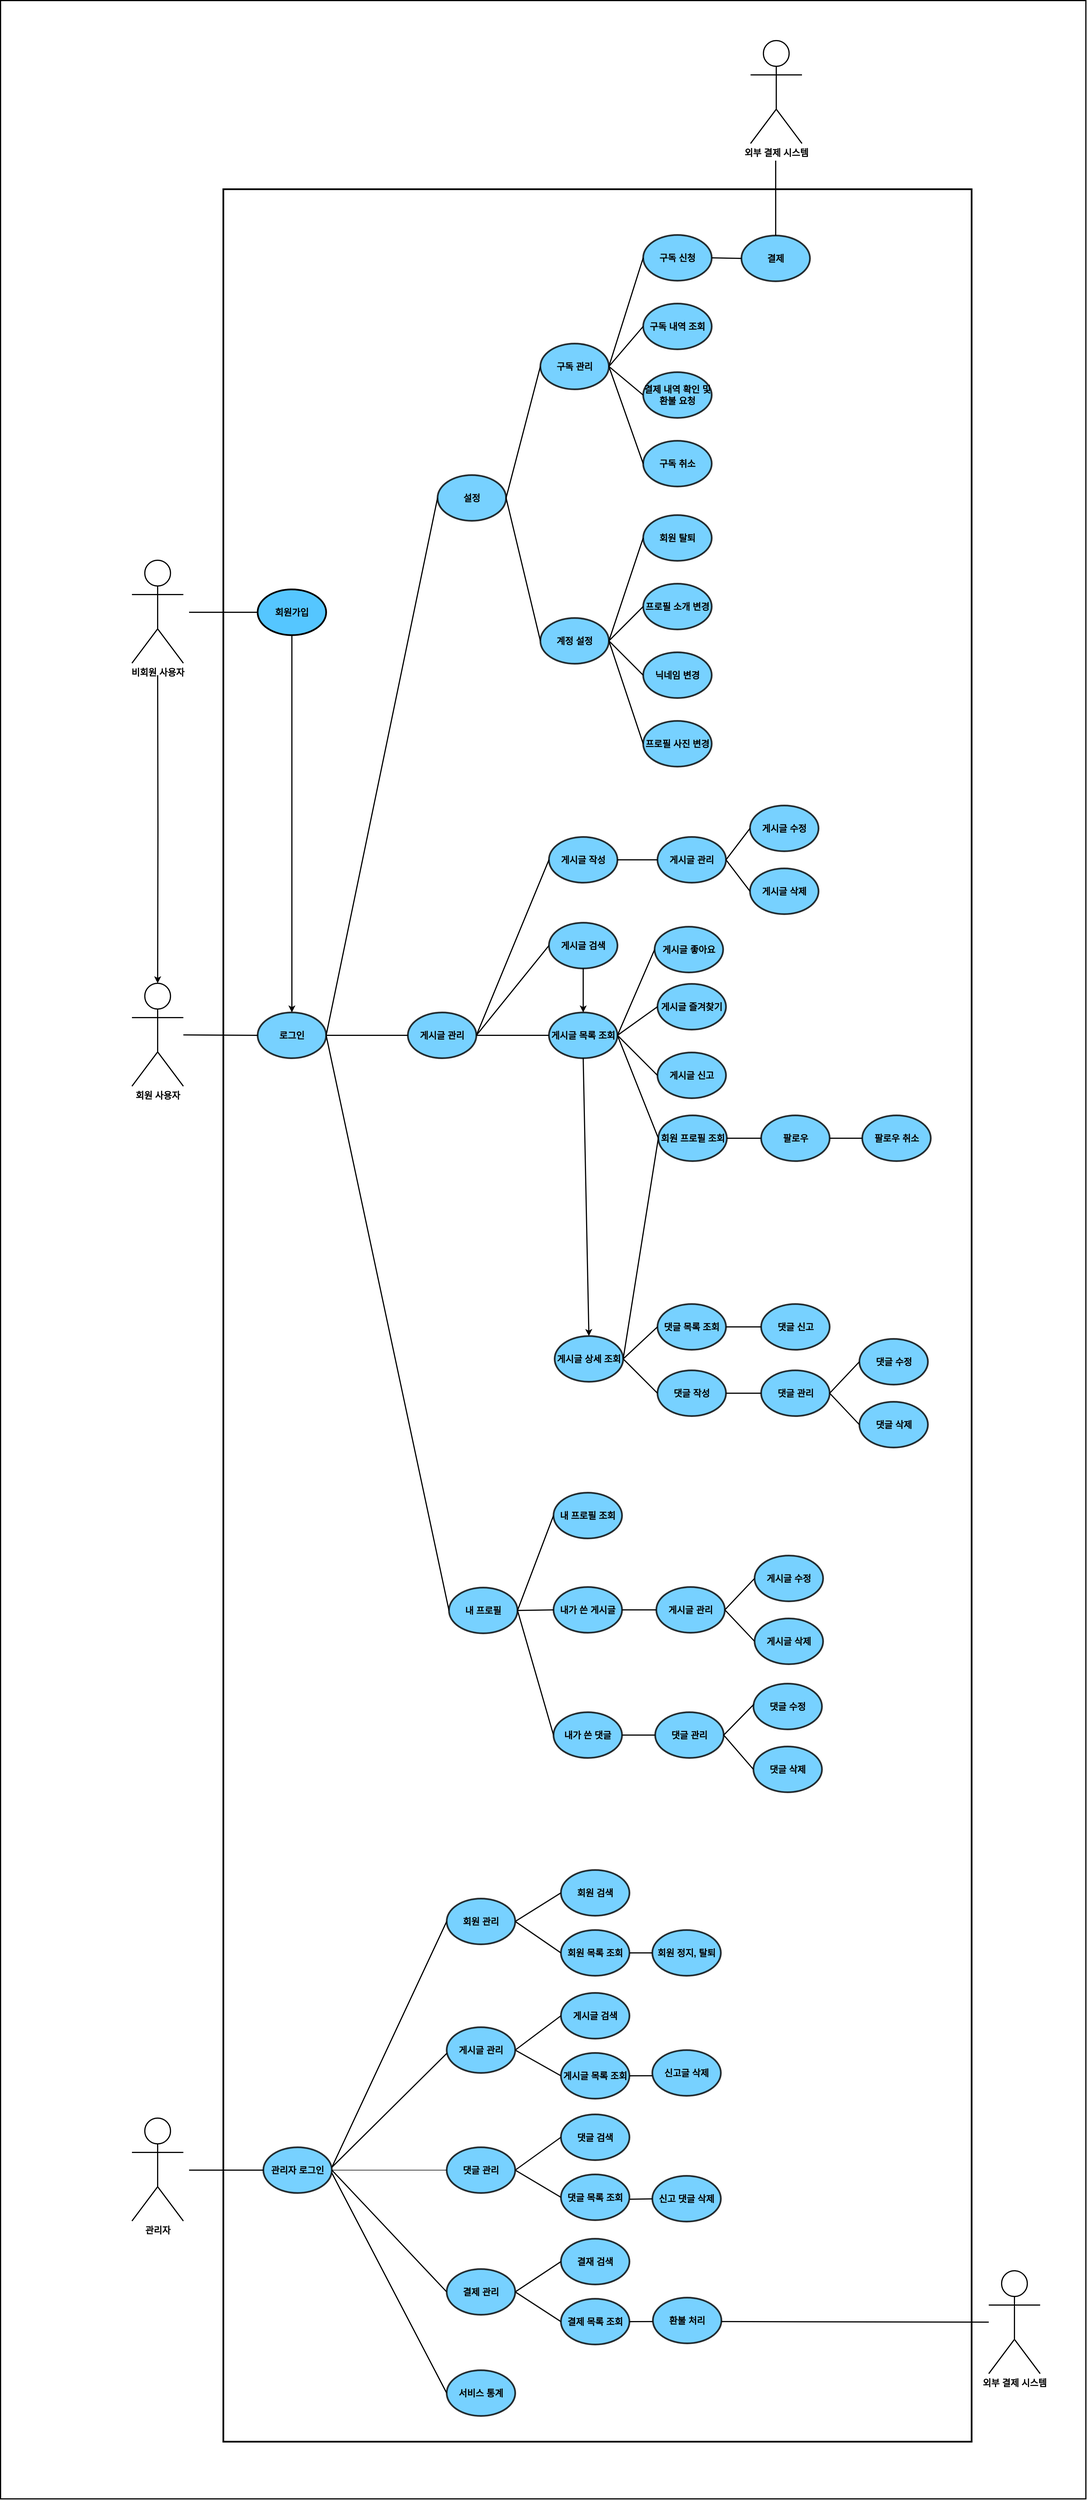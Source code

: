 <mxfile version="28.0.5" pages="2">
  <diagram name="페이지-1" id="KHk0nPtYh4eh7Fd_yaVx">
    <mxGraphModel dx="3505" dy="2820" grid="1" gridSize="10" guides="1" tooltips="1" connect="1" arrows="1" fold="1" page="1" pageScale="1" pageWidth="827" pageHeight="1169" math="0" shadow="0">
      <root>
        <mxCell id="0" />
        <mxCell id="1" parent="0" />
        <mxCell id="G9qvY0UhT8ZJuswkd91p-95" value="" style="rounded=0;whiteSpace=wrap;html=1;fillColor=light-dark(#FFFFFF,#FFFFFF);fontSize=16;strokeWidth=2;" parent="1" vertex="1">
          <mxGeometry x="-170" y="-1030" width="1900" height="4370" as="geometry" />
        </mxCell>
        <mxCell id="G9qvY0UhT8ZJuswkd91p-177" value="" style="rounded=0;whiteSpace=wrap;html=1;strokeColor=light-dark(#000000,#000000);fillColor=none;strokeWidth=3;" parent="1" vertex="1">
          <mxGeometry x="220" y="-700" width="1310" height="3940" as="geometry" />
        </mxCell>
        <mxCell id="G9qvY0UhT8ZJuswkd91p-1" value="&lt;font&gt;비회원 사용자&lt;/font&gt;" style="shape=umlActor;verticalLabelPosition=bottom;verticalAlign=top;html=1;outlineConnect=0;fontSize=16;strokeWidth=2;strokeColor=light-dark(#000000,#000000);align=center;fontFamily=Helvetica;fontColor=light-dark(#000000,#000000);fontStyle=1;fillColor=default;" parent="1" vertex="1">
          <mxGeometry x="60" y="-51" width="90" height="180" as="geometry" />
        </mxCell>
        <mxCell id="G9qvY0UhT8ZJuswkd91p-5" value="회원가입" style="ellipse;whiteSpace=wrap;fillColor=light-dark(#55C6FF,#FFFF60);fontSize=16;fontStyle=1;labelBackgroundColor=none;strokeColor=light-dark(#000000,#000000);gradientColor=none;gradientDirection=east;fontColor=light-dark(#000000,#000000);strokeWidth=3;align=center;verticalAlign=middle;fontFamily=Helvetica;" parent="1" vertex="1">
          <mxGeometry x="280" width="120" height="80" as="geometry" />
        </mxCell>
        <mxCell id="G9qvY0UhT8ZJuswkd91p-6" value="로그인" style="ellipse;whiteSpace=wrap;html=1;fontSize=16;strokeColor=light-dark(#000000,#000000);align=center;verticalAlign=middle;fontFamily=Helvetica;fontColor=light-dark(#000000,#000000);fontStyle=1;labelBackgroundColor=none;fillColor=light-dark(#55C6FF,#0ABEEB);gradientColor=none;gradientDirection=east;opacity=80;strokeWidth=3;" parent="1" vertex="1">
          <mxGeometry x="280" y="740" width="120" height="80" as="geometry" />
        </mxCell>
        <mxCell id="G9qvY0UhT8ZJuswkd91p-7" value="게시글 목록 조회" style="ellipse;whiteSpace=wrap;html=1;fontSize=16;strokeColor=light-dark(#000000,#000000);align=center;verticalAlign=middle;fontFamily=Helvetica;fontColor=light-dark(#000000,#000000);fontStyle=1;labelBackgroundColor=none;fillColor=light-dark(#55C6FF,#0ABEEB);gradientColor=none;gradientDirection=east;opacity=80;strokeWidth=3;" parent="1" vertex="1">
          <mxGeometry x="790" y="740" width="120" height="80" as="geometry" />
        </mxCell>
        <mxCell id="G9qvY0UhT8ZJuswkd91p-8" value="댓글 작성" style="ellipse;whiteSpace=wrap;html=1;fontSize=16;strokeColor=light-dark(#000000,#000000);align=center;verticalAlign=middle;fontFamily=Helvetica;fontColor=light-dark(#000000,#000000);fontStyle=1;labelBackgroundColor=none;fillColor=light-dark(#55C6FF,#0ABEEB);gradientColor=none;gradientDirection=east;opacity=80;strokeWidth=3;" parent="1" vertex="1">
          <mxGeometry x="980" y="1366" width="120" height="80" as="geometry" />
        </mxCell>
        <mxCell id="G9qvY0UhT8ZJuswkd91p-10" value="팔로우" style="ellipse;whiteSpace=wrap;html=1;fontSize=16;strokeColor=light-dark(#000000,#000000);align=center;verticalAlign=middle;fontFamily=Helvetica;fontColor=light-dark(#000000,#000000);fontStyle=1;labelBackgroundColor=none;fillColor=light-dark(#55C6FF,#0ABEEB);gradientColor=none;gradientDirection=east;opacity=80;strokeWidth=3;" parent="1" vertex="1">
          <mxGeometry x="1161.5" y="920" width="120" height="80" as="geometry" />
        </mxCell>
        <mxCell id="G9qvY0UhT8ZJuswkd91p-15" value="게시글 수정" style="ellipse;whiteSpace=wrap;html=1;fontSize=16;strokeColor=light-dark(#000000,#000000);align=center;verticalAlign=middle;fontFamily=Helvetica;fontColor=light-dark(#000000,#000000);fontStyle=1;labelBackgroundColor=none;fillColor=light-dark(#55C6FF,#0ABEEB);gradientColor=none;gradientDirection=east;opacity=80;strokeWidth=3;" parent="1" vertex="1">
          <mxGeometry x="1142" y="378" width="120" height="80" as="geometry" />
        </mxCell>
        <mxCell id="G9qvY0UhT8ZJuswkd91p-16" value="게시글 관리" style="ellipse;whiteSpace=wrap;html=1;fontSize=16;strokeColor=light-dark(#000000,#000000);align=center;verticalAlign=middle;fontFamily=Helvetica;fontColor=light-dark(#000000,#000000);fontStyle=1;labelBackgroundColor=none;fillColor=light-dark(#55C6FF,#0ABEEB);gradientColor=none;gradientDirection=east;opacity=80;strokeWidth=3;" parent="1" vertex="1">
          <mxGeometry x="980" y="433" width="120" height="80" as="geometry" />
        </mxCell>
        <mxCell id="G9qvY0UhT8ZJuswkd91p-17" value="게시글 작성" style="ellipse;whiteSpace=wrap;html=1;fontSize=16;strokeColor=light-dark(#000000,#000000);align=center;verticalAlign=middle;fontFamily=Helvetica;fontColor=light-dark(#000000,#000000);fontStyle=1;labelBackgroundColor=none;fillColor=light-dark(#55C6FF,#0ABEEB);gradientColor=none;gradientDirection=east;opacity=80;strokeWidth=3;" parent="1" vertex="1">
          <mxGeometry x="790" y="433" width="120" height="80" as="geometry" />
        </mxCell>
        <mxCell id="G9qvY0UhT8ZJuswkd91p-18" value="게시글 삭제" style="ellipse;whiteSpace=wrap;html=1;fontSize=16;strokeColor=light-dark(#000000,#000000);align=center;verticalAlign=middle;fontFamily=Helvetica;fontColor=light-dark(#000000,#000000);fontStyle=1;labelBackgroundColor=none;fillColor=light-dark(#55C6FF,#0ABEEB);gradientColor=none;gradientDirection=east;opacity=80;strokeWidth=3;" parent="1" vertex="1">
          <mxGeometry x="1142" y="488" width="120" height="80" as="geometry" />
        </mxCell>
        <mxCell id="G9qvY0UhT8ZJuswkd91p-20" value="댓글 수정" style="ellipse;whiteSpace=wrap;html=1;fontSize=16;strokeColor=light-dark(#000000,#000000);align=center;verticalAlign=middle;fontFamily=Helvetica;fontColor=light-dark(#000000,#000000);fontStyle=1;labelBackgroundColor=none;fillColor=light-dark(#55C6FF,#0ABEEB);gradientColor=none;gradientDirection=east;opacity=80;strokeWidth=3;" parent="1" vertex="1">
          <mxGeometry x="1333.5" y="1311" width="120" height="80" as="geometry" />
        </mxCell>
        <mxCell id="G9qvY0UhT8ZJuswkd91p-21" value="댓글 관리" style="ellipse;whiteSpace=wrap;html=1;fontSize=16;strokeColor=light-dark(#000000,#000000);align=center;verticalAlign=middle;fontFamily=Helvetica;fontColor=light-dark(#000000,#000000);fontStyle=1;labelBackgroundColor=none;fillColor=light-dark(#55C6FF,#0ABEEB);gradientColor=none;gradientDirection=east;opacity=80;strokeWidth=3;" parent="1" vertex="1">
          <mxGeometry x="1161.5" y="1366" width="120" height="80" as="geometry" />
        </mxCell>
        <mxCell id="G9qvY0UhT8ZJuswkd91p-22" value="댓글 삭제" style="ellipse;whiteSpace=wrap;html=1;fontSize=16;strokeColor=light-dark(#000000,#000000);align=center;verticalAlign=middle;fontFamily=Helvetica;fontColor=light-dark(#000000,#000000);fontStyle=1;labelBackgroundColor=none;fillColor=light-dark(#55C6FF,#0ABEEB);gradientColor=none;gradientDirection=east;opacity=80;strokeWidth=3;" parent="1" vertex="1">
          <mxGeometry x="1333.5" y="1421" width="120" height="80" as="geometry" />
        </mxCell>
        <mxCell id="G9qvY0UhT8ZJuswkd91p-24" value="게시글 즐겨찾기" style="ellipse;whiteSpace=wrap;html=1;fontSize=16;strokeColor=light-dark(#000000,#000000);align=center;verticalAlign=middle;fontFamily=Helvetica;fontColor=light-dark(#000000,#000000);fontStyle=1;labelBackgroundColor=none;fillColor=light-dark(#55C6FF,#0ABEEB);gradientColor=none;gradientDirection=east;opacity=80;strokeWidth=3;" parent="1" vertex="1">
          <mxGeometry x="980" y="690" width="120" height="80" as="geometry" />
        </mxCell>
        <mxCell id="G9qvY0UhT8ZJuswkd91p-25" value="설정" style="ellipse;whiteSpace=wrap;html=1;fontSize=16;strokeColor=light-dark(#000000,#000000);align=center;verticalAlign=middle;fontFamily=Helvetica;fontColor=light-dark(#000000,#000000);fontStyle=1;labelBackgroundColor=none;fillColor=light-dark(#55C6FF,#0ABEEB);gradientColor=none;gradientDirection=east;opacity=80;strokeWidth=3;" parent="1" vertex="1">
          <mxGeometry x="595" y="-200" width="120" height="80" as="geometry" />
        </mxCell>
        <mxCell id="G9qvY0UhT8ZJuswkd91p-26" value="계정 설정" style="ellipse;whiteSpace=wrap;html=1;fontSize=16;strokeColor=light-dark(#000000,#000000);align=center;verticalAlign=middle;fontFamily=Helvetica;fontColor=light-dark(#000000,#000000);fontStyle=1;labelBackgroundColor=none;fillColor=light-dark(#55C6FF,#0ABEEB);gradientColor=none;gradientDirection=east;opacity=80;strokeWidth=3;" parent="1" vertex="1">
          <mxGeometry x="775" y="50" width="120" height="80" as="geometry" />
        </mxCell>
        <mxCell id="G9qvY0UhT8ZJuswkd91p-27" value="프로필 사진 변경" style="ellipse;whiteSpace=wrap;html=1;fontSize=16;strokeColor=light-dark(#000000,#000000);align=center;verticalAlign=middle;fontFamily=Helvetica;fontColor=light-dark(#000000,#000000);fontStyle=1;labelBackgroundColor=none;fillColor=light-dark(#55C6FF,#0ABEEB);gradientColor=none;gradientDirection=east;opacity=80;strokeWidth=3;" parent="1" vertex="1">
          <mxGeometry x="955" y="230" width="120" height="80" as="geometry" />
        </mxCell>
        <mxCell id="G9qvY0UhT8ZJuswkd91p-29" value="닉네임 변경" style="ellipse;whiteSpace=wrap;html=1;fontSize=16;strokeColor=light-dark(#000000,#000000);align=center;verticalAlign=middle;fontFamily=Helvetica;fontColor=light-dark(#000000,#000000);fontStyle=1;labelBackgroundColor=none;fillColor=light-dark(#55C6FF,#0ABEEB);gradientColor=none;gradientDirection=east;opacity=80;strokeWidth=3;" parent="1" vertex="1">
          <mxGeometry x="955" y="110" width="120" height="80" as="geometry" />
        </mxCell>
        <mxCell id="G9qvY0UhT8ZJuswkd91p-30" value="프로필 소개 변경" style="ellipse;whiteSpace=wrap;html=1;fontSize=16;strokeColor=light-dark(#000000,#000000);align=center;verticalAlign=middle;fontFamily=Helvetica;fontColor=light-dark(#000000,#000000);fontStyle=1;labelBackgroundColor=none;fillColor=light-dark(#55C6FF,#0ABEEB);gradientColor=none;gradientDirection=east;opacity=80;strokeWidth=3;" parent="1" vertex="1">
          <mxGeometry x="955" y="-10" width="120" height="80" as="geometry" />
        </mxCell>
        <mxCell id="G9qvY0UhT8ZJuswkd91p-31" value="회원 탈퇴" style="ellipse;whiteSpace=wrap;html=1;fontSize=16;strokeColor=light-dark(#000000,#000000);align=center;verticalAlign=middle;fontFamily=Helvetica;fontColor=light-dark(#000000,#000000);fontStyle=1;labelBackgroundColor=none;fillColor=light-dark(#55C6FF,#0ABEEB);gradientColor=none;gradientDirection=east;opacity=80;strokeWidth=3;" parent="1" vertex="1">
          <mxGeometry x="955" y="-130" width="120" height="80" as="geometry" />
        </mxCell>
        <mxCell id="G9qvY0UhT8ZJuswkd91p-33" value="구독 관리" style="ellipse;whiteSpace=wrap;html=1;fontSize=16;strokeColor=light-dark(#000000,#000000);align=center;verticalAlign=middle;fontFamily=Helvetica;fontColor=light-dark(#000000,#000000);fontStyle=1;labelBackgroundColor=none;fillColor=light-dark(#55C6FF,#0ABEEB);gradientColor=none;gradientDirection=east;opacity=80;strokeWidth=3;" parent="1" vertex="1">
          <mxGeometry x="775" y="-430" width="120" height="80" as="geometry" />
        </mxCell>
        <mxCell id="G9qvY0UhT8ZJuswkd91p-34" value="구독 취소" style="ellipse;whiteSpace=wrap;html=1;fontSize=16;strokeColor=light-dark(#000000,#000000);align=center;verticalAlign=middle;fontFamily=Helvetica;fontColor=light-dark(#000000,#000000);fontStyle=1;labelBackgroundColor=none;fillColor=light-dark(#55C6FF,#0ABEEB);gradientColor=none;gradientDirection=east;opacity=80;strokeWidth=3;" parent="1" vertex="1">
          <mxGeometry x="955" y="-260" width="120" height="80" as="geometry" />
        </mxCell>
        <mxCell id="G9qvY0UhT8ZJuswkd91p-35" value="결제 내역 확인 및 환불 요청" style="ellipse;whiteSpace=wrap;html=1;fontSize=16;strokeColor=light-dark(#000000,#000000);align=center;verticalAlign=middle;fontFamily=Helvetica;fontColor=light-dark(#000000,#000000);fontStyle=1;labelBackgroundColor=none;fillColor=light-dark(#55C6FF,#0ABEEB);gradientColor=none;gradientDirection=east;opacity=80;strokeWidth=3;" parent="1" vertex="1">
          <mxGeometry x="955" y="-380" width="120" height="80" as="geometry" />
        </mxCell>
        <mxCell id="G9qvY0UhT8ZJuswkd91p-36" value="구독 내역 조회" style="ellipse;whiteSpace=wrap;html=1;fontSize=16;strokeColor=light-dark(#000000,#000000);align=center;verticalAlign=middle;fontFamily=Helvetica;fontColor=light-dark(#000000,#000000);fontStyle=1;labelBackgroundColor=none;fillColor=light-dark(#55C6FF,#0ABEEB);gradientColor=none;gradientDirection=east;opacity=80;strokeWidth=3;" parent="1" vertex="1">
          <mxGeometry x="955" y="-500" width="120" height="80" as="geometry" />
        </mxCell>
        <mxCell id="G9qvY0UhT8ZJuswkd91p-37" value="구독 신청" style="ellipse;whiteSpace=wrap;html=1;fontSize=16;strokeColor=light-dark(#000000,#000000);align=center;verticalAlign=middle;fontFamily=Helvetica;fontColor=light-dark(#000000,#000000);fontStyle=1;labelBackgroundColor=none;fillColor=light-dark(#55C6FF,#0ABEEB);gradientColor=none;gradientDirection=east;opacity=80;strokeWidth=3;shadow=0;" parent="1" vertex="1">
          <mxGeometry x="955" y="-620" width="120" height="80" as="geometry" />
        </mxCell>
        <mxCell id="G9qvY0UhT8ZJuswkd91p-38" value="결제" style="ellipse;whiteSpace=wrap;html=1;fontSize=16;strokeColor=light-dark(#000000,#000000);align=center;verticalAlign=middle;fontFamily=Helvetica;fontColor=light-dark(#000000,#000000);fontStyle=1;labelBackgroundColor=none;fillColor=light-dark(#55C6FF,#0ABEEB);gradientColor=none;gradientDirection=east;opacity=80;strokeWidth=3;" parent="1" vertex="1">
          <mxGeometry x="1127" y="-619" width="120" height="80" as="geometry" />
        </mxCell>
        <mxCell id="G9qvY0UhT8ZJuswkd91p-39" value="게시글 검색" style="ellipse;whiteSpace=wrap;html=1;fontSize=16;strokeColor=light-dark(#000000,#000000);align=center;verticalAlign=middle;fontFamily=Helvetica;fontColor=light-dark(#000000,#000000);fontStyle=1;labelBackgroundColor=none;fillColor=light-dark(#55C6FF,#0ABEEB);gradientColor=none;gradientDirection=east;opacity=80;strokeWidth=3;" parent="1" vertex="1">
          <mxGeometry x="790" y="583" width="120" height="80" as="geometry" />
        </mxCell>
        <mxCell id="G9qvY0UhT8ZJuswkd91p-40" value="회원 프로필 조회" style="ellipse;whiteSpace=wrap;html=1;fontSize=16;strokeColor=light-dark(#000000,#000000);align=center;verticalAlign=middle;fontFamily=Helvetica;fontColor=light-dark(#000000,#000000);fontStyle=1;labelBackgroundColor=none;fillColor=light-dark(#55C6FF,#0ABEEB);gradientColor=none;gradientDirection=east;opacity=80;strokeWidth=3;" parent="1" vertex="1">
          <mxGeometry x="981.5" y="920" width="120" height="80" as="geometry" />
        </mxCell>
        <mxCell id="G9qvY0UhT8ZJuswkd91p-41" value="팔로우 취소" style="ellipse;whiteSpace=wrap;html=1;fontSize=16;strokeColor=light-dark(#000000,#000000);align=center;verticalAlign=middle;fontFamily=Helvetica;fontColor=light-dark(#000000,#000000);fontStyle=1;labelBackgroundColor=none;fillColor=light-dark(#55C6FF,#0ABEEB);gradientColor=none;gradientDirection=east;opacity=80;strokeWidth=3;" parent="1" vertex="1">
          <mxGeometry x="1338.5" y="920" width="120" height="80" as="geometry" />
        </mxCell>
        <mxCell id="G9qvY0UhT8ZJuswkd91p-42" value="게시글 상세 조회" style="ellipse;whiteSpace=wrap;html=1;fontSize=16;strokeColor=light-dark(#000000,#000000);align=center;verticalAlign=middle;fontFamily=Helvetica;fontColor=light-dark(#000000,#000000);fontStyle=1;labelBackgroundColor=none;fillColor=light-dark(#55C6FF,#0ABEEB);gradientColor=none;gradientDirection=east;opacity=80;strokeWidth=3;" parent="1" vertex="1">
          <mxGeometry x="800" y="1306" width="120" height="80" as="geometry" />
        </mxCell>
        <mxCell id="G9qvY0UhT8ZJuswkd91p-57" value="" style="endArrow=none;html=1;rounded=0;entryX=0;entryY=0.5;entryDx=0;entryDy=0;fontSize=16;strokeWidth=2;strokeColor=light-dark(#000000,#000000);exitX=1;exitY=0.5;exitDx=0;exitDy=0;" parent="1" source="G9qvY0UhT8ZJuswkd91p-7" target="G9qvY0UhT8ZJuswkd91p-24" edge="1">
          <mxGeometry width="50" height="50" relative="1" as="geometry">
            <mxPoint x="700" y="910" as="sourcePoint" />
            <mxPoint x="750" y="860" as="targetPoint" />
          </mxGeometry>
        </mxCell>
        <mxCell id="G9qvY0UhT8ZJuswkd91p-61" value="댓글 목록 조회" style="ellipse;whiteSpace=wrap;html=1;fontSize=16;strokeColor=light-dark(#000000,#000000);align=center;verticalAlign=middle;fontFamily=Helvetica;fontColor=light-dark(#000000,#000000);fontStyle=1;labelBackgroundColor=none;fillColor=light-dark(#55C6FF,#0ABEEB);gradientColor=none;gradientDirection=east;opacity=80;strokeWidth=3;" parent="1" vertex="1">
          <mxGeometry x="980" y="1250" width="120" height="80" as="geometry" />
        </mxCell>
        <mxCell id="G9qvY0UhT8ZJuswkd91p-62" value="내 프로필 조회" style="ellipse;whiteSpace=wrap;html=1;fontSize=16;strokeColor=light-dark(#000000,#000000);align=center;verticalAlign=middle;fontFamily=Helvetica;fontColor=light-dark(#000000,#000000);fontStyle=1;labelBackgroundColor=none;fillColor=light-dark(#55C6FF,#0ABEEB);gradientColor=none;gradientDirection=east;opacity=80;strokeWidth=3;" parent="1" vertex="1">
          <mxGeometry x="798" y="1580" width="120" height="80" as="geometry" />
        </mxCell>
        <mxCell id="G9qvY0UhT8ZJuswkd91p-63" value="내가 쓴 게시글" style="ellipse;whiteSpace=wrap;html=1;fontSize=16;strokeColor=light-dark(#000000,#000000);align=center;verticalAlign=middle;fontFamily=Helvetica;fontColor=light-dark(#000000,#000000);fontStyle=1;labelBackgroundColor=none;fillColor=light-dark(#55C6FF,#0ABEEB);gradientColor=none;gradientDirection=east;opacity=80;strokeWidth=3;" parent="1" vertex="1">
          <mxGeometry x="798" y="1745" width="120" height="80" as="geometry" />
        </mxCell>
        <mxCell id="G9qvY0UhT8ZJuswkd91p-64" value="내가 쓴 댓글" style="ellipse;whiteSpace=wrap;html=1;fontSize=16;strokeColor=light-dark(#000000,#000000);align=center;verticalAlign=middle;fontFamily=Helvetica;fontColor=light-dark(#000000,#000000);fontStyle=1;labelBackgroundColor=none;fillColor=light-dark(#55C6FF,#0ABEEB);gradientColor=none;gradientDirection=east;opacity=80;strokeWidth=3;" parent="1" vertex="1">
          <mxGeometry x="798" y="1964" width="120" height="80" as="geometry" />
        </mxCell>
        <mxCell id="G9qvY0UhT8ZJuswkd91p-65" value="게시글 수정" style="ellipse;whiteSpace=wrap;html=1;fontSize=16;strokeColor=light-dark(#000000,#000000);align=center;verticalAlign=middle;fontFamily=Helvetica;fontColor=light-dark(#000000,#000000);fontStyle=1;labelBackgroundColor=none;fillColor=light-dark(#55C6FF,#0ABEEB);gradientColor=none;gradientDirection=east;opacity=80;strokeWidth=3;" parent="1" vertex="1">
          <mxGeometry x="1150" y="1690" width="120" height="80" as="geometry" />
        </mxCell>
        <mxCell id="G9qvY0UhT8ZJuswkd91p-66" value="게시글 관리" style="ellipse;whiteSpace=wrap;html=1;fontSize=16;strokeColor=light-dark(#000000,#000000);align=center;verticalAlign=middle;fontFamily=Helvetica;fontColor=light-dark(#000000,#000000);fontStyle=1;labelBackgroundColor=none;fillColor=light-dark(#55C6FF,#0ABEEB);gradientColor=none;gradientDirection=east;opacity=80;strokeWidth=3;" parent="1" vertex="1">
          <mxGeometry x="978" y="1745" width="120" height="80" as="geometry" />
        </mxCell>
        <mxCell id="G9qvY0UhT8ZJuswkd91p-67" value="게시글 삭제" style="ellipse;whiteSpace=wrap;html=1;fontSize=16;strokeColor=light-dark(#000000,#000000);align=center;verticalAlign=middle;fontFamily=Helvetica;fontColor=light-dark(#000000,#000000);fontStyle=1;labelBackgroundColor=none;fillColor=light-dark(#55C6FF,#0ABEEB);gradientColor=none;gradientDirection=east;opacity=80;strokeWidth=3;" parent="1" vertex="1">
          <mxGeometry x="1150" y="1800" width="120" height="80" as="geometry" />
        </mxCell>
        <mxCell id="G9qvY0UhT8ZJuswkd91p-68" value="댓글 수정" style="ellipse;whiteSpace=wrap;html=1;fontSize=16;strokeColor=light-dark(#000000,#000000);align=center;verticalAlign=middle;fontFamily=Helvetica;fontColor=light-dark(#000000,#000000);fontStyle=1;labelBackgroundColor=none;fillColor=light-dark(#55C6FF,#0ABEEB);gradientColor=none;gradientDirection=east;opacity=80;strokeWidth=3;" parent="1" vertex="1">
          <mxGeometry x="1148" y="1914" width="120" height="80" as="geometry" />
        </mxCell>
        <mxCell id="G9qvY0UhT8ZJuswkd91p-69" value="댓글 관리" style="ellipse;whiteSpace=wrap;html=1;fontSize=16;strokeColor=light-dark(#000000,#000000);align=center;verticalAlign=middle;fontFamily=Helvetica;fontColor=light-dark(#000000,#000000);fontStyle=1;labelBackgroundColor=none;fillColor=light-dark(#55C6FF,#0ABEEB);gradientColor=none;gradientDirection=east;opacity=80;strokeWidth=3;" parent="1" vertex="1">
          <mxGeometry x="976" y="1964" width="120" height="80" as="geometry" />
        </mxCell>
        <mxCell id="G9qvY0UhT8ZJuswkd91p-70" value="댓글 삭제" style="ellipse;whiteSpace=wrap;html=1;fontSize=16;strokeColor=light-dark(#000000,#000000);align=center;verticalAlign=middle;fontFamily=Helvetica;fontColor=light-dark(#000000,#000000);fontStyle=1;labelBackgroundColor=none;fillColor=light-dark(#55C6FF,#0ABEEB);gradientColor=none;gradientDirection=east;opacity=80;strokeWidth=3;" parent="1" vertex="1">
          <mxGeometry x="1148" y="2024" width="120" height="80" as="geometry" />
        </mxCell>
        <mxCell id="G9qvY0UhT8ZJuswkd91p-71" value="게시글 신고" style="ellipse;whiteSpace=wrap;html=1;fontSize=16;strokeColor=light-dark(#000000,#000000);align=center;verticalAlign=middle;fontFamily=Helvetica;fontColor=light-dark(#000000,#000000);fontStyle=1;labelBackgroundColor=none;fillColor=light-dark(#55C6FF,#0ABEEB);gradientColor=none;gradientDirection=east;opacity=80;strokeWidth=3;" parent="1" vertex="1">
          <mxGeometry x="980" y="810" width="120" height="80" as="geometry" />
        </mxCell>
        <mxCell id="G9qvY0UhT8ZJuswkd91p-72" value="댓글 신고" style="ellipse;whiteSpace=wrap;html=1;fontSize=16;strokeColor=light-dark(#000000,#000000);align=center;verticalAlign=middle;fontFamily=Helvetica;fontColor=light-dark(#000000,#000000);fontStyle=1;labelBackgroundColor=none;fillColor=light-dark(#55C6FF,#0ABEEB);gradientColor=none;gradientDirection=east;opacity=80;strokeWidth=3;" parent="1" vertex="1">
          <mxGeometry x="1161.5" y="1250" width="120" height="80" as="geometry" />
        </mxCell>
        <mxCell id="G9qvY0UhT8ZJuswkd91p-75" value="관리자 로그인" style="ellipse;whiteSpace=wrap;html=1;fontSize=16;strokeColor=light-dark(#000000,#000000);align=center;verticalAlign=middle;fontFamily=Helvetica;fontColor=light-dark(#000000,#000000);fontStyle=1;labelBackgroundColor=none;fillColor=light-dark(#55C6FF,#0ABEEB);gradientColor=none;gradientDirection=east;opacity=80;strokeWidth=3;" parent="1" vertex="1">
          <mxGeometry x="290" y="2725" width="120" height="80" as="geometry" />
        </mxCell>
        <mxCell id="G9qvY0UhT8ZJuswkd91p-76" value="회원 관리" style="ellipse;whiteSpace=wrap;html=1;fontSize=16;strokeColor=light-dark(#000000,#000000);align=center;verticalAlign=middle;fontFamily=Helvetica;fontColor=light-dark(#000000,#000000);fontStyle=1;labelBackgroundColor=none;fillColor=light-dark(#55C6FF,#0ABEEB);gradientColor=none;gradientDirection=east;opacity=80;strokeWidth=3;" parent="1" vertex="1">
          <mxGeometry x="611" y="2290" width="120" height="80" as="geometry" />
        </mxCell>
        <mxCell id="G9qvY0UhT8ZJuswkd91p-77" value="게시글 관리" style="ellipse;whiteSpace=wrap;html=1;fontSize=16;strokeColor=light-dark(#000000,#000000);align=center;verticalAlign=middle;fontFamily=Helvetica;fontColor=light-dark(#000000,#000000);fontStyle=1;labelBackgroundColor=none;fillColor=light-dark(#55C6FF,#0ABEEB);gradientColor=none;gradientDirection=east;opacity=80;strokeWidth=3;" parent="1" vertex="1">
          <mxGeometry x="611" y="2515" width="120" height="80" as="geometry" />
        </mxCell>
        <mxCell id="G9qvY0UhT8ZJuswkd91p-78" value="댓글 관리" style="ellipse;whiteSpace=wrap;html=1;fontSize=16;strokeColor=light-dark(#000000,#000000);align=center;verticalAlign=middle;fontFamily=Helvetica;fontColor=light-dark(#000000,#000000);fontStyle=1;labelBackgroundColor=none;fillColor=light-dark(#55C6FF,#0ABEEB);gradientColor=none;gradientDirection=east;opacity=80;strokeWidth=3;" parent="1" vertex="1">
          <mxGeometry x="611" y="2725" width="120" height="80" as="geometry" />
        </mxCell>
        <mxCell id="G9qvY0UhT8ZJuswkd91p-79" value="결제 관리" style="ellipse;whiteSpace=wrap;html=1;fontSize=16;strokeColor=light-dark(#000000,#000000);align=center;verticalAlign=middle;fontFamily=Helvetica;fontColor=light-dark(#000000,#000000);fontStyle=1;labelBackgroundColor=none;fillColor=light-dark(#55C6FF,#0ABEEB);gradientColor=none;gradientDirection=east;opacity=80;strokeWidth=3;" parent="1" vertex="1">
          <mxGeometry x="611" y="2938" width="120" height="80" as="geometry" />
        </mxCell>
        <mxCell id="G9qvY0UhT8ZJuswkd91p-80" value="서비스 통계" style="ellipse;whiteSpace=wrap;html=1;fontSize=16;strokeColor=light-dark(#000000,#000000);align=center;verticalAlign=middle;fontFamily=Helvetica;fontStyle=1;labelBackgroundColor=none;fillColor=light-dark(#55C6FF,#0ABEEB);gradientColor=none;gradientDirection=east;fontColor=light-dark(#000000,#000000);strokeWidth=3;opacity=80;" parent="1" vertex="1">
          <mxGeometry x="611" y="3115" width="120" height="80" as="geometry" />
        </mxCell>
        <mxCell id="G9qvY0UhT8ZJuswkd91p-81" value="회원 목록 조회" style="ellipse;whiteSpace=wrap;html=1;fontSize=16;strokeColor=light-dark(#000000,#000000);align=center;verticalAlign=middle;fontFamily=Helvetica;fontColor=light-dark(#000000,#000000);fontStyle=1;labelBackgroundColor=none;fillColor=light-dark(#55C6FF,#0ABEEB);gradientColor=none;gradientDirection=east;opacity=80;strokeWidth=3;" parent="1" vertex="1">
          <mxGeometry x="811" y="2345" width="120" height="80" as="geometry" />
        </mxCell>
        <mxCell id="G9qvY0UhT8ZJuswkd91p-82" value="회원 검색" style="ellipse;whiteSpace=wrap;html=1;fontSize=16;strokeColor=light-dark(#000000,#000000);align=center;verticalAlign=middle;fontFamily=Helvetica;fontColor=light-dark(#000000,#000000);fontStyle=1;labelBackgroundColor=none;fillColor=light-dark(#55C6FF,#0ABEEB);gradientColor=none;gradientDirection=east;opacity=80;strokeWidth=3;" parent="1" vertex="1">
          <mxGeometry x="811" y="2240" width="120" height="80" as="geometry" />
        </mxCell>
        <mxCell id="G9qvY0UhT8ZJuswkd91p-84" value="게시글 검색" style="ellipse;whiteSpace=wrap;html=1;fontSize=16;strokeColor=light-dark(#000000,#000000);align=center;verticalAlign=middle;fontFamily=Helvetica;fontColor=light-dark(#000000,#000000);fontStyle=1;labelBackgroundColor=none;fillColor=light-dark(#55C6FF,#0ABEEB);gradientColor=none;gradientDirection=east;opacity=80;strokeWidth=3;" parent="1" vertex="1">
          <mxGeometry x="811" y="2455" width="120" height="80" as="geometry" />
        </mxCell>
        <mxCell id="G9qvY0UhT8ZJuswkd91p-85" value="게시글 목록 조회" style="ellipse;whiteSpace=wrap;html=1;fontSize=16;strokeColor=light-dark(#000000,#000000);align=center;verticalAlign=middle;fontFamily=Helvetica;fontColor=light-dark(#000000,#000000);fontStyle=1;labelBackgroundColor=none;fillColor=light-dark(#55C6FF,#0ABEEB);gradientColor=none;gradientDirection=east;opacity=80;strokeWidth=3;" parent="1" vertex="1">
          <mxGeometry x="811" y="2560" width="120" height="80" as="geometry" />
        </mxCell>
        <mxCell id="G9qvY0UhT8ZJuswkd91p-86" value="댓글 검색" style="ellipse;whiteSpace=wrap;html=1;fontSize=16;strokeColor=light-dark(#000000,#000000);align=center;verticalAlign=middle;fontFamily=Helvetica;fontColor=light-dark(#000000,#000000);fontStyle=1;labelBackgroundColor=none;fillColor=light-dark(#55C6FF,#0ABEEB);gradientColor=none;gradientDirection=east;opacity=80;strokeWidth=3;" parent="1" vertex="1">
          <mxGeometry x="811" y="2667.5" width="120" height="80" as="geometry" />
        </mxCell>
        <mxCell id="G9qvY0UhT8ZJuswkd91p-87" value="댓글 목록 조회" style="ellipse;whiteSpace=wrap;html=1;fontSize=16;strokeColor=light-dark(#000000,#000000);align=center;verticalAlign=middle;fontFamily=Helvetica;fontColor=light-dark(#000000,#000000);fontStyle=1;labelBackgroundColor=none;fillColor=light-dark(#55C6FF,#0ABEEB);gradientColor=none;gradientDirection=east;opacity=80;strokeWidth=3;" parent="1" vertex="1">
          <mxGeometry x="811" y="2772.5" width="120" height="80" as="geometry" />
        </mxCell>
        <mxCell id="G9qvY0UhT8ZJuswkd91p-88" value="회원 정지, 탈퇴" style="ellipse;whiteSpace=wrap;html=1;fontSize=16;strokeColor=light-dark(#000000,#000000);align=center;verticalAlign=middle;fontFamily=Helvetica;fontColor=light-dark(#000000,#000000);fontStyle=1;labelBackgroundColor=none;fillColor=light-dark(#55C6FF,#0ABEEB);gradientColor=none;gradientDirection=east;opacity=80;strokeWidth=3;" parent="1" vertex="1">
          <mxGeometry x="971" y="2345" width="120" height="80" as="geometry" />
        </mxCell>
        <mxCell id="G9qvY0UhT8ZJuswkd91p-89" value="신고글 삭제" style="ellipse;whiteSpace=wrap;html=1;fontSize=16;strokeColor=light-dark(#000000,#000000);align=center;verticalAlign=middle;fontFamily=Helvetica;fontColor=light-dark(#000000,#000000);fontStyle=1;labelBackgroundColor=none;fillColor=light-dark(#55C6FF,#0ABEEB);gradientColor=none;gradientDirection=east;opacity=80;strokeWidth=3;" parent="1" vertex="1">
          <mxGeometry x="971" y="2555" width="120" height="80" as="geometry" />
        </mxCell>
        <mxCell id="G9qvY0UhT8ZJuswkd91p-90" value="신고 댓글 삭제" style="ellipse;whiteSpace=wrap;html=1;fontSize=16;strokeColor=light-dark(#000000,#000000);align=center;verticalAlign=middle;fontFamily=Helvetica;fontColor=light-dark(#000000,#000000);fontStyle=1;labelBackgroundColor=none;fillColor=light-dark(#55C6FF,#0ABEEB);gradientColor=none;gradientDirection=east;opacity=80;strokeWidth=3;" parent="1" vertex="1">
          <mxGeometry x="971" y="2775" width="120" height="80" as="geometry" />
        </mxCell>
        <mxCell id="G9qvY0UhT8ZJuswkd91p-91" value="결재 검색" style="ellipse;whiteSpace=wrap;html=1;fontSize=16;strokeColor=light-dark(#000000,#000000);align=center;verticalAlign=middle;fontFamily=Helvetica;fontColor=light-dark(#000000,#000000);fontStyle=1;labelBackgroundColor=none;fillColor=light-dark(#55C6FF,#0ABEEB);gradientColor=none;gradientDirection=east;opacity=80;strokeWidth=3;" parent="1" vertex="1">
          <mxGeometry x="811" y="2885" width="120" height="80" as="geometry" />
        </mxCell>
        <mxCell id="G9qvY0UhT8ZJuswkd91p-92" value="결제 목록 조회" style="ellipse;whiteSpace=wrap;html=1;fontSize=16;strokeColor=light-dark(#000000,#000000);align=center;verticalAlign=middle;fontFamily=Helvetica;fontColor=light-dark(#000000,#000000);fontStyle=1;labelBackgroundColor=none;fillColor=light-dark(#55C6FF,#0ABEEB);gradientColor=none;gradientDirection=east;opacity=80;strokeWidth=3;" parent="1" vertex="1">
          <mxGeometry x="811" y="2990" width="120" height="80" as="geometry" />
        </mxCell>
        <mxCell id="G9qvY0UhT8ZJuswkd91p-93" value="환불 처리" style="ellipse;whiteSpace=wrap;html=1;fontSize=16;strokeColor=light-dark(#000000,#000000);align=center;verticalAlign=middle;fontFamily=Helvetica;fontColor=light-dark(#000000,#000000);fontStyle=1;labelBackgroundColor=none;fillColor=light-dark(#55C6FF,#0ABEEB);gradientColor=none;gradientDirection=east;opacity=80;strokeWidth=3;" parent="1" vertex="1">
          <mxGeometry x="972" y="2988" width="120" height="80" as="geometry" />
        </mxCell>
        <mxCell id="G9qvY0UhT8ZJuswkd91p-96" value="&lt;font&gt;회원 사용자&lt;/font&gt;" style="shape=umlActor;verticalLabelPosition=bottom;verticalAlign=top;html=1;outlineConnect=0;fontSize=16;strokeWidth=2;strokeColor=light-dark(#000000,#000000);align=center;fontFamily=Helvetica;fontColor=light-dark(#000000,#000000);fontStyle=1;fillColor=default;" parent="1" vertex="1">
          <mxGeometry x="60" y="689" width="90" height="180" as="geometry" />
        </mxCell>
        <mxCell id="G9qvY0UhT8ZJuswkd91p-97" value="&lt;font&gt;관리자&lt;/font&gt;" style="shape=umlActor;verticalLabelPosition=bottom;verticalAlign=top;html=1;outlineConnect=0;fontSize=16;strokeWidth=2;strokeColor=light-dark(#000000,#000000);align=center;fontFamily=Helvetica;fontColor=light-dark(#000000,#000000);fontStyle=1;fillColor=default;" parent="1" vertex="1">
          <mxGeometry x="60" y="2674" width="90" height="180" as="geometry" />
        </mxCell>
        <mxCell id="G9qvY0UhT8ZJuswkd91p-98" value="&lt;font&gt;외부 결제 시스템&lt;/font&gt;" style="shape=umlActor;verticalLabelPosition=bottom;verticalAlign=top;html=1;outlineConnect=0;fontSize=16;strokeWidth=2;strokeColor=light-dark(#000000,#000000);fontColor=light-dark(#000000,#000000);fontStyle=1" parent="1" vertex="1">
          <mxGeometry x="1143" y="-960" width="90" height="180" as="geometry" />
        </mxCell>
        <mxCell id="G9qvY0UhT8ZJuswkd91p-99" value="&lt;font&gt;외부 결제 시스템&lt;/font&gt;" style="shape=umlActor;verticalLabelPosition=bottom;verticalAlign=top;html=1;outlineConnect=0;fontSize=16;strokeWidth=2;strokeColor=light-dark(#000000,#000000);align=center;fontFamily=Helvetica;fontColor=light-dark(#000000,#000000);fontStyle=1;fillColor=default;" parent="1" vertex="1">
          <mxGeometry x="1560" y="2941" width="90" height="180" as="geometry" />
        </mxCell>
        <mxCell id="G9qvY0UhT8ZJuswkd91p-102" value="" style="endArrow=none;html=1;rounded=0;exitX=1;exitY=0.5;exitDx=0;exitDy=0;fontSize=16;" parent="1" source="G9qvY0UhT8ZJuswkd91p-75" target="G9qvY0UhT8ZJuswkd91p-78" edge="1">
          <mxGeometry width="50" height="50" relative="1" as="geometry">
            <mxPoint x="390" y="2830" as="sourcePoint" />
            <mxPoint x="440" y="2780" as="targetPoint" />
          </mxGeometry>
        </mxCell>
        <mxCell id="G9qvY0UhT8ZJuswkd91p-103" value="" style="endArrow=none;html=1;rounded=0;entryX=0.004;entryY=0.569;entryDx=0;entryDy=0;entryPerimeter=0;fontSize=16;strokeWidth=2;strokeColor=light-dark(#000000,#070707);" parent="1" target="G9qvY0UhT8ZJuswkd91p-77" edge="1">
          <mxGeometry width="50" height="50" relative="1" as="geometry">
            <mxPoint x="410" y="2760" as="sourcePoint" />
            <mxPoint x="540" y="2696" as="targetPoint" />
          </mxGeometry>
        </mxCell>
        <mxCell id="G9qvY0UhT8ZJuswkd91p-104" value="" style="endArrow=none;html=1;rounded=0;entryX=1;entryY=0.5;entryDx=0;entryDy=0;exitX=0;exitY=0.5;exitDx=0;exitDy=0;fontSize=16;strokeWidth=2;strokeColor=light-dark(#000000,#070707);" parent="1" source="G9qvY0UhT8ZJuswkd91p-79" target="G9qvY0UhT8ZJuswkd91p-75" edge="1">
          <mxGeometry width="50" height="50" relative="1" as="geometry">
            <mxPoint x="530" y="3031" as="sourcePoint" />
            <mxPoint x="590" y="2840" as="targetPoint" />
          </mxGeometry>
        </mxCell>
        <mxCell id="G9qvY0UhT8ZJuswkd91p-105" value="" style="endArrow=none;html=1;rounded=0;exitX=0;exitY=0.5;exitDx=0;exitDy=0;fontSize=16;strokeWidth=2;strokeColor=light-dark(#000000,#070707);" parent="1" source="G9qvY0UhT8ZJuswkd91p-80" edge="1">
          <mxGeometry width="50" height="50" relative="1" as="geometry">
            <mxPoint x="510" y="3113" as="sourcePoint" />
            <mxPoint x="410" y="2770" as="targetPoint" />
          </mxGeometry>
        </mxCell>
        <mxCell id="G9qvY0UhT8ZJuswkd91p-106" value="" style="endArrow=none;html=1;rounded=0;entryX=0;entryY=0.5;entryDx=0;entryDy=0;fontSize=16;strokeWidth=2;strokeColor=light-dark(#000000,#070707);" parent="1" target="G9qvY0UhT8ZJuswkd91p-76" edge="1">
          <mxGeometry width="50" height="50" relative="1" as="geometry">
            <mxPoint x="410" y="2760" as="sourcePoint" />
            <mxPoint x="390" y="2441" as="targetPoint" />
          </mxGeometry>
        </mxCell>
        <mxCell id="G9qvY0UhT8ZJuswkd91p-107" value="" style="endArrow=none;html=1;rounded=0;entryX=0;entryY=0.5;entryDx=0;entryDy=0;exitX=1;exitY=0.5;exitDx=0;exitDy=0;fontSize=16;strokeWidth=2;strokeColor=light-dark(#000000,#070707);" parent="1" source="G9qvY0UhT8ZJuswkd91p-76" target="G9qvY0UhT8ZJuswkd91p-82" edge="1">
          <mxGeometry width="50" height="50" relative="1" as="geometry">
            <mxPoint x="711" y="2580" as="sourcePoint" />
            <mxPoint x="771" y="2150" as="targetPoint" />
          </mxGeometry>
        </mxCell>
        <mxCell id="G9qvY0UhT8ZJuswkd91p-108" value="" style="endArrow=none;html=1;rounded=0;entryX=0;entryY=0.5;entryDx=0;entryDy=0;exitX=1;exitY=0.5;exitDx=0;exitDy=0;fontSize=16;strokeWidth=2;strokeColor=light-dark(#000000,#070707);" parent="1" source="G9qvY0UhT8ZJuswkd91p-76" target="G9qvY0UhT8ZJuswkd91p-81" edge="1">
          <mxGeometry width="50" height="50" relative="1" as="geometry">
            <mxPoint x="791" y="2410" as="sourcePoint" />
            <mxPoint x="871" y="2360" as="targetPoint" />
          </mxGeometry>
        </mxCell>
        <mxCell id="G9qvY0UhT8ZJuswkd91p-109" value="" style="endArrow=none;html=1;rounded=0;entryX=0;entryY=0.5;entryDx=0;entryDy=0;exitX=1;exitY=0.5;exitDx=0;exitDy=0;fontSize=16;strokeWidth=2;strokeColor=light-dark(#000000,#070707);" parent="1" source="G9qvY0UhT8ZJuswkd91p-77" target="G9qvY0UhT8ZJuswkd91p-84" edge="1">
          <mxGeometry width="50" height="50" relative="1" as="geometry">
            <mxPoint x="781" y="2370" as="sourcePoint" />
            <mxPoint x="861" y="2425" as="targetPoint" />
          </mxGeometry>
        </mxCell>
        <mxCell id="G9qvY0UhT8ZJuswkd91p-110" value="" style="endArrow=none;html=1;rounded=0;entryX=0;entryY=0.5;entryDx=0;entryDy=0;exitX=1;exitY=0.5;exitDx=0;exitDy=0;fontSize=16;strokeWidth=2;strokeColor=light-dark(#000000,#070707);" parent="1" source="G9qvY0UhT8ZJuswkd91p-77" target="G9qvY0UhT8ZJuswkd91p-85" edge="1">
          <mxGeometry width="50" height="50" relative="1" as="geometry">
            <mxPoint x="791" y="2610" as="sourcePoint" />
            <mxPoint x="871" y="2550" as="targetPoint" />
          </mxGeometry>
        </mxCell>
        <mxCell id="G9qvY0UhT8ZJuswkd91p-111" value="" style="endArrow=none;html=1;rounded=0;entryX=0;entryY=0.5;entryDx=0;entryDy=0;exitX=1;exitY=0.5;exitDx=0;exitDy=0;fontSize=16;strokeWidth=2;strokeColor=light-dark(#000000,#070707);" parent="1" source="G9qvY0UhT8ZJuswkd91p-81" target="G9qvY0UhT8ZJuswkd91p-88" edge="1">
          <mxGeometry width="50" height="50" relative="1" as="geometry">
            <mxPoint x="791" y="2600" as="sourcePoint" />
            <mxPoint x="871" y="2645" as="targetPoint" />
          </mxGeometry>
        </mxCell>
        <mxCell id="G9qvY0UhT8ZJuswkd91p-112" value="" style="endArrow=none;html=1;rounded=0;entryX=0;entryY=0.561;entryDx=0;entryDy=0;exitX=1;exitY=0.5;exitDx=0;exitDy=0;entryPerimeter=0;fontSize=16;strokeWidth=2;strokeColor=light-dark(#000000,#070707);" parent="1" source="G9qvY0UhT8ZJuswkd91p-85" target="G9qvY0UhT8ZJuswkd91p-89" edge="1">
          <mxGeometry width="50" height="50" relative="1" as="geometry">
            <mxPoint x="971" y="2430" as="sourcePoint" />
            <mxPoint x="1011" y="2430" as="targetPoint" />
          </mxGeometry>
        </mxCell>
        <mxCell id="G9qvY0UhT8ZJuswkd91p-113" value="" style="endArrow=none;html=1;rounded=0;entryX=0;entryY=0.5;entryDx=0;entryDy=0;exitX=1;exitY=0.5;exitDx=0;exitDy=0;fontSize=16;strokeWidth=2;strokeColor=light-dark(#000000,#070707);" parent="1" source="G9qvY0UhT8ZJuswkd91p-78" target="G9qvY0UhT8ZJuswkd91p-86" edge="1">
          <mxGeometry width="50" height="50" relative="1" as="geometry">
            <mxPoint x="791" y="2600" as="sourcePoint" />
            <mxPoint x="871" y="2645" as="targetPoint" />
          </mxGeometry>
        </mxCell>
        <mxCell id="G9qvY0UhT8ZJuswkd91p-114" value="" style="endArrow=none;html=1;rounded=0;entryX=0;entryY=0.5;entryDx=0;entryDy=0;exitX=1;exitY=0.5;exitDx=0;exitDy=0;fontSize=16;strokeWidth=2;strokeColor=light-dark(#000000,#070707);" parent="1" source="G9qvY0UhT8ZJuswkd91p-78" target="G9qvY0UhT8ZJuswkd91p-87" edge="1">
          <mxGeometry width="50" height="50" relative="1" as="geometry">
            <mxPoint x="801" y="2827" as="sourcePoint" />
            <mxPoint x="881" y="2770" as="targetPoint" />
          </mxGeometry>
        </mxCell>
        <mxCell id="G9qvY0UhT8ZJuswkd91p-115" value="" style="endArrow=none;html=1;rounded=0;exitX=1.004;exitY=0.542;exitDx=0;exitDy=0;exitPerimeter=0;fontSize=16;strokeWidth=2;strokeColor=light-dark(#000000,#070707);" parent="1" source="G9qvY0UhT8ZJuswkd91p-87" target="G9qvY0UhT8ZJuswkd91p-90" edge="1">
          <mxGeometry width="50" height="50" relative="1" as="geometry">
            <mxPoint x="811" y="2820" as="sourcePoint" />
            <mxPoint x="891" y="2868" as="targetPoint" />
          </mxGeometry>
        </mxCell>
        <mxCell id="G9qvY0UhT8ZJuswkd91p-116" value="" style="endArrow=none;html=1;rounded=0;entryX=0;entryY=0.5;entryDx=0;entryDy=0;exitX=1;exitY=0.5;exitDx=0;exitDy=0;fontSize=16;strokeWidth=2;strokeColor=light-dark(#000000,#070707);" parent="1" source="G9qvY0UhT8ZJuswkd91p-79" target="G9qvY0UhT8ZJuswkd91p-91" edge="1">
          <mxGeometry width="50" height="50" relative="1" as="geometry">
            <mxPoint x="841" y="2880" as="sourcePoint" />
            <mxPoint x="921" y="2928" as="targetPoint" />
          </mxGeometry>
        </mxCell>
        <mxCell id="G9qvY0UhT8ZJuswkd91p-117" value="" style="endArrow=none;html=1;rounded=0;entryX=0;entryY=0.5;entryDx=0;entryDy=0;exitX=1;exitY=0.5;exitDx=0;exitDy=0;fontSize=16;strokeWidth=2;strokeColor=light-dark(#000000,#070707);" parent="1" source="G9qvY0UhT8ZJuswkd91p-79" target="G9qvY0UhT8ZJuswkd91p-92" edge="1">
          <mxGeometry width="50" height="50" relative="1" as="geometry">
            <mxPoint x="781" y="3063" as="sourcePoint" />
            <mxPoint x="861" y="3010" as="targetPoint" />
          </mxGeometry>
        </mxCell>
        <mxCell id="G9qvY0UhT8ZJuswkd91p-118" value="" style="endArrow=none;html=1;rounded=0;entryX=-0.002;entryY=0.524;entryDx=0;entryDy=0;exitX=1;exitY=0.5;exitDx=0;exitDy=0;entryPerimeter=0;fontSize=16;strokeWidth=2;strokeColor=light-dark(#000000,#070707);" parent="1" source="G9qvY0UhT8ZJuswkd91p-92" target="G9qvY0UhT8ZJuswkd91p-93" edge="1">
          <mxGeometry width="50" height="50" relative="1" as="geometry">
            <mxPoint x="831" y="3040" as="sourcePoint" />
            <mxPoint x="911" y="3092" as="targetPoint" />
          </mxGeometry>
        </mxCell>
        <mxCell id="G9qvY0UhT8ZJuswkd91p-119" value="" style="endArrow=none;html=1;rounded=0;exitX=1;exitY=0.524;exitDx=0;exitDy=0;exitPerimeter=0;fontSize=16;strokeWidth=2;strokeColor=light-dark(#000000,#070707);" parent="1" source="G9qvY0UhT8ZJuswkd91p-93" target="G9qvY0UhT8ZJuswkd91p-99" edge="1">
          <mxGeometry width="50" height="50" relative="1" as="geometry">
            <mxPoint x="950" y="3030" as="sourcePoint" />
            <mxPoint x="971" y="3030" as="targetPoint" />
          </mxGeometry>
        </mxCell>
        <mxCell id="G9qvY0UhT8ZJuswkd91p-126" value="" style="endArrow=none;html=1;rounded=0;entryX=0;entryY=0.5;entryDx=0;entryDy=0;fontSize=16;strokeWidth=2;strokeColor=light-dark(#000000,#070707);" parent="1" target="G9qvY0UhT8ZJuswkd91p-75" edge="1">
          <mxGeometry width="50" height="50" relative="1" as="geometry">
            <mxPoint x="160" y="2765" as="sourcePoint" />
            <mxPoint x="480" y="2590" as="targetPoint" />
          </mxGeometry>
        </mxCell>
        <mxCell id="G9qvY0UhT8ZJuswkd91p-127" style="edgeStyle=orthogonalEdgeStyle;rounded=0;orthogonalLoop=1;jettySize=auto;html=1;entryX=0.5;entryY=0;entryDx=0;entryDy=0;entryPerimeter=0;strokeColor=light-dark(#000000,#000000);strokeWidth=2;" parent="1" target="G9qvY0UhT8ZJuswkd91p-96" edge="1">
          <mxGeometry relative="1" as="geometry">
            <mxPoint x="105" y="150" as="sourcePoint" />
          </mxGeometry>
        </mxCell>
        <mxCell id="G9qvY0UhT8ZJuswkd91p-128" style="edgeStyle=orthogonalEdgeStyle;rounded=0;orthogonalLoop=1;jettySize=auto;html=1;entryX=0.5;entryY=0;entryDx=0;entryDy=0;strokeColor=light-dark(#000000,#000000);strokeWidth=2;exitX=0.5;exitY=1;exitDx=0;exitDy=0;" parent="1" source="G9qvY0UhT8ZJuswkd91p-5" target="G9qvY0UhT8ZJuswkd91p-6" edge="1">
          <mxGeometry relative="1" as="geometry">
            <mxPoint x="210" y="260" as="sourcePoint" />
            <mxPoint x="210" y="790" as="targetPoint" />
          </mxGeometry>
        </mxCell>
        <mxCell id="G9qvY0UhT8ZJuswkd91p-131" value="" style="endArrow=none;html=1;rounded=0;entryX=0;entryY=0.5;entryDx=0;entryDy=0;fontSize=16;strokeWidth=2;strokeColor=light-dark(#000000,#000000);" parent="1" source="G9qvY0UhT8ZJuswkd91p-96" target="G9qvY0UhT8ZJuswkd91p-6" edge="1">
          <mxGeometry width="50" height="50" relative="1" as="geometry">
            <mxPoint x="160" y="760" as="sourcePoint" />
            <mxPoint x="251" y="830" as="targetPoint" />
          </mxGeometry>
        </mxCell>
        <mxCell id="G9qvY0UhT8ZJuswkd91p-132" value="" style="endArrow=none;html=1;rounded=0;entryX=0;entryY=0.5;entryDx=0;entryDy=0;fontSize=16;strokeWidth=2;strokeColor=light-dark(#000000,#000000);exitX=1;exitY=0.5;exitDx=0;exitDy=0;" parent="1" source="G9qvY0UhT8ZJuswkd91p-66" target="G9qvY0UhT8ZJuswkd91p-65" edge="1">
          <mxGeometry width="50" height="50" relative="1" as="geometry">
            <mxPoint x="801" y="1600.0" as="sourcePoint" />
            <mxPoint x="931" y="1601.0" as="targetPoint" />
          </mxGeometry>
        </mxCell>
        <mxCell id="G9qvY0UhT8ZJuswkd91p-133" value="" style="endArrow=none;html=1;rounded=0;fontSize=16;strokeWidth=2;strokeColor=light-dark(#000000,#000000);exitX=1;exitY=0.5;exitDx=0;exitDy=0;" parent="1" source="tQztA4zfxuXIjSfkExlE-3" target="G9qvY0UhT8ZJuswkd91p-7" edge="1">
          <mxGeometry width="50" height="50" relative="1" as="geometry">
            <mxPoint x="690" y="860" as="sourcePoint" />
            <mxPoint x="570" y="741" as="targetPoint" />
          </mxGeometry>
        </mxCell>
        <mxCell id="G9qvY0UhT8ZJuswkd91p-134" value="" style="endArrow=classic;html=1;rounded=0;entryX=0.5;entryY=0;entryDx=0;entryDy=0;fontSize=16;strokeWidth=2;strokeColor=light-dark(#000000,#000000);exitX=0.5;exitY=1;exitDx=0;exitDy=0;endFill=1;" parent="1" source="G9qvY0UhT8ZJuswkd91p-39" target="G9qvY0UhT8ZJuswkd91p-7" edge="1">
          <mxGeometry width="50" height="50" relative="1" as="geometry">
            <mxPoint x="1020" y="670" as="sourcePoint" />
            <mxPoint x="1150" y="671" as="targetPoint" />
          </mxGeometry>
        </mxCell>
        <mxCell id="G9qvY0UhT8ZJuswkd91p-135" value="" style="endArrow=none;html=1;rounded=0;entryX=1;entryY=0.5;entryDx=0;entryDy=0;fontSize=16;strokeWidth=2;strokeColor=light-dark(#000000,#000000);exitX=0;exitY=0.5;exitDx=0;exitDy=0;" parent="1" source="G9qvY0UhT8ZJuswkd91p-17" target="tQztA4zfxuXIjSfkExlE-3" edge="1">
          <mxGeometry width="50" height="50" relative="1" as="geometry">
            <mxPoint x="1020" y="700" as="sourcePoint" />
            <mxPoint x="1150" y="701" as="targetPoint" />
          </mxGeometry>
        </mxCell>
        <mxCell id="G9qvY0UhT8ZJuswkd91p-136" value="" style="endArrow=none;html=1;rounded=0;entryX=0;entryY=0.5;entryDx=0;entryDy=0;fontSize=16;strokeWidth=2;strokeColor=light-dark(#000000,#000000);exitX=1;exitY=0.5;exitDx=0;exitDy=0;" parent="1" source="tQztA4zfxuXIjSfkExlE-3" target="G9qvY0UhT8ZJuswkd91p-39" edge="1">
          <mxGeometry width="50" height="50" relative="1" as="geometry">
            <mxPoint x="1000" y="700" as="sourcePoint" />
            <mxPoint x="1130" y="701" as="targetPoint" />
          </mxGeometry>
        </mxCell>
        <mxCell id="G9qvY0UhT8ZJuswkd91p-137" value="" style="endArrow=none;html=1;rounded=0;entryX=0;entryY=0.5;entryDx=0;entryDy=0;fontSize=16;strokeWidth=2;strokeColor=light-dark(#000000,#000000);" parent="1" target="tQztA4zfxuXIjSfkExlE-1" edge="1">
          <mxGeometry width="50" height="50" relative="1" as="geometry">
            <mxPoint x="400" y="780" as="sourcePoint" />
            <mxPoint x="1160" y="691" as="targetPoint" />
          </mxGeometry>
        </mxCell>
        <mxCell id="G9qvY0UhT8ZJuswkd91p-138" value="" style="endArrow=none;html=1;rounded=0;entryX=0;entryY=0.5;entryDx=0;entryDy=0;fontSize=16;strokeWidth=2;strokeColor=light-dark(#000000,#000000);exitX=1;exitY=0.5;exitDx=0;exitDy=0;" parent="1" source="G9qvY0UhT8ZJuswkd91p-6" target="G9qvY0UhT8ZJuswkd91p-25" edge="1">
          <mxGeometry width="50" height="50" relative="1" as="geometry">
            <mxPoint x="1090" y="750" as="sourcePoint" />
            <mxPoint x="1220" y="751" as="targetPoint" />
          </mxGeometry>
        </mxCell>
        <mxCell id="G9qvY0UhT8ZJuswkd91p-139" value="" style="endArrow=none;html=1;rounded=0;entryX=0;entryY=0.5;entryDx=0;entryDy=0;fontSize=16;strokeWidth=2;strokeColor=light-dark(#000000,#000000);exitX=1;exitY=0.5;exitDx=0;exitDy=0;" parent="1" source="tQztA4zfxuXIjSfkExlE-1" target="G9qvY0UhT8ZJuswkd91p-63" edge="1">
          <mxGeometry width="50" height="50" relative="1" as="geometry">
            <mxPoint x="400" y="770" as="sourcePoint" />
            <mxPoint x="490" y="1291" as="targetPoint" />
          </mxGeometry>
        </mxCell>
        <mxCell id="G9qvY0UhT8ZJuswkd91p-140" value="" style="endArrow=none;html=1;rounded=0;entryX=0;entryY=0.5;entryDx=0;entryDy=0;fontSize=16;strokeWidth=2;strokeColor=light-dark(#000000,#000000);exitX=1;exitY=0.5;exitDx=0;exitDy=0;" parent="1" source="tQztA4zfxuXIjSfkExlE-1" target="G9qvY0UhT8ZJuswkd91p-64" edge="1">
          <mxGeometry width="50" height="50" relative="1" as="geometry">
            <mxPoint x="330" y="1200" as="sourcePoint" />
            <mxPoint x="460" y="1201" as="targetPoint" />
          </mxGeometry>
        </mxCell>
        <mxCell id="G9qvY0UhT8ZJuswkd91p-141" value="" style="endArrow=none;html=1;rounded=0;entryX=1;entryY=0.5;entryDx=0;entryDy=0;fontSize=16;strokeWidth=2;strokeColor=light-dark(#000000,#000000);exitX=0;exitY=0.5;exitDx=0;exitDy=0;" parent="1" source="G9qvY0UhT8ZJuswkd91p-8" target="G9qvY0UhT8ZJuswkd91p-42" edge="1">
          <mxGeometry width="50" height="50" relative="1" as="geometry">
            <mxPoint x="200" y="1220" as="sourcePoint" />
            <mxPoint x="330" y="1221" as="targetPoint" />
          </mxGeometry>
        </mxCell>
        <mxCell id="G9qvY0UhT8ZJuswkd91p-142" value="" style="endArrow=none;html=1;rounded=0;entryX=0;entryY=0.5;entryDx=0;entryDy=0;fontSize=16;strokeWidth=2;strokeColor=light-dark(#000000,#000000);exitX=1;exitY=0.5;exitDx=0;exitDy=0;" parent="1" source="G9qvY0UhT8ZJuswkd91p-33" target="G9qvY0UhT8ZJuswkd91p-35" edge="1">
          <mxGeometry width="50" height="50" relative="1" as="geometry">
            <mxPoint x="801" y="-300" as="sourcePoint" />
            <mxPoint x="931" y="-299" as="targetPoint" />
          </mxGeometry>
        </mxCell>
        <mxCell id="G9qvY0UhT8ZJuswkd91p-143" value="" style="endArrow=classic;html=1;rounded=0;entryX=0.5;entryY=0;entryDx=0;entryDy=0;fontSize=16;strokeWidth=2;strokeColor=light-dark(#000000,#000000);exitX=0.5;exitY=1;exitDx=0;exitDy=0;endFill=1;" parent="1" source="G9qvY0UhT8ZJuswkd91p-7" target="G9qvY0UhT8ZJuswkd91p-42" edge="1">
          <mxGeometry width="50" height="50" relative="1" as="geometry">
            <mxPoint x="430" y="1310" as="sourcePoint" />
            <mxPoint x="560" y="1311" as="targetPoint" />
          </mxGeometry>
        </mxCell>
        <mxCell id="G9qvY0UhT8ZJuswkd91p-144" value="" style="endArrow=none;html=1;rounded=0;entryX=0;entryY=0.5;entryDx=0;entryDy=0;fontSize=16;strokeWidth=2;strokeColor=light-dark(#000000,#000000);exitX=1;exitY=0.5;exitDx=0;exitDy=0;" parent="1" source="G9qvY0UhT8ZJuswkd91p-7" target="G9qvY0UhT8ZJuswkd91p-40" edge="1">
          <mxGeometry width="50" height="50" relative="1" as="geometry">
            <mxPoint x="570" y="879.5" as="sourcePoint" />
            <mxPoint x="700" y="880.5" as="targetPoint" />
          </mxGeometry>
        </mxCell>
        <mxCell id="G9qvY0UhT8ZJuswkd91p-145" value="게시글 좋아요" style="ellipse;whiteSpace=wrap;html=1;fontSize=16;strokeColor=light-dark(#000000,#000000);align=center;verticalAlign=middle;fontFamily=Helvetica;fontColor=light-dark(#000000,#000000);fontStyle=1;labelBackgroundColor=none;fillColor=light-dark(#55C6FF,#0ABEEB);gradientColor=none;gradientDirection=east;opacity=80;strokeWidth=3;" parent="1" vertex="1">
          <mxGeometry x="975" y="590" width="120" height="80" as="geometry" />
        </mxCell>
        <mxCell id="G9qvY0UhT8ZJuswkd91p-146" value="" style="endArrow=none;html=1;rounded=0;entryX=0;entryY=0.5;entryDx=0;entryDy=0;fontSize=16;strokeWidth=2;strokeColor=light-dark(#000000,#000000);exitX=1;exitY=0.5;exitDx=0;exitDy=0;" parent="1" source="G9qvY0UhT8ZJuswkd91p-7" target="G9qvY0UhT8ZJuswkd91p-145" edge="1">
          <mxGeometry width="50" height="50" relative="1" as="geometry">
            <mxPoint x="665" y="850" as="sourcePoint" />
            <mxPoint x="795" y="851" as="targetPoint" />
          </mxGeometry>
        </mxCell>
        <mxCell id="G9qvY0UhT8ZJuswkd91p-147" value="" style="endArrow=none;html=1;rounded=0;entryX=0;entryY=0.5;entryDx=0;entryDy=0;fontSize=16;strokeWidth=2;strokeColor=light-dark(#000000,#000000);exitX=1;exitY=0.5;exitDx=0;exitDy=0;" parent="1" source="G9qvY0UhT8ZJuswkd91p-7" target="G9qvY0UhT8ZJuswkd91p-71" edge="1">
          <mxGeometry width="50" height="50" relative="1" as="geometry">
            <mxPoint x="680" y="900" as="sourcePoint" />
            <mxPoint x="810" y="901" as="targetPoint" />
          </mxGeometry>
        </mxCell>
        <mxCell id="G9qvY0UhT8ZJuswkd91p-148" value="" style="endArrow=none;html=1;rounded=0;entryX=0;entryY=0.5;entryDx=0;entryDy=0;fontSize=16;strokeWidth=2;strokeColor=light-dark(#000000,#000000);exitX=1;exitY=0.5;exitDx=0;exitDy=0;" parent="1" source="G9qvY0UhT8ZJuswkd91p-25" target="G9qvY0UhT8ZJuswkd91p-33" edge="1">
          <mxGeometry width="50" height="50" relative="1" as="geometry">
            <mxPoint x="640" y="-300" as="sourcePoint" />
            <mxPoint x="770" y="-299" as="targetPoint" />
          </mxGeometry>
        </mxCell>
        <mxCell id="G9qvY0UhT8ZJuswkd91p-149" value="" style="endArrow=none;html=1;rounded=0;entryX=0;entryY=0.5;entryDx=0;entryDy=0;fontSize=16;strokeWidth=2;strokeColor=light-dark(#000000,#000000);exitX=1;exitY=0.5;exitDx=0;exitDy=0;" parent="1" source="G9qvY0UhT8ZJuswkd91p-25" target="G9qvY0UhT8ZJuswkd91p-26" edge="1">
          <mxGeometry width="50" height="50" relative="1" as="geometry">
            <mxPoint x="620" y="-280" as="sourcePoint" />
            <mxPoint x="750" y="-279" as="targetPoint" />
          </mxGeometry>
        </mxCell>
        <mxCell id="G9qvY0UhT8ZJuswkd91p-150" value="" style="endArrow=none;html=1;rounded=0;entryX=0;entryY=0.5;entryDx=0;entryDy=0;fontSize=16;strokeWidth=2;strokeColor=light-dark(#000000,#000000);exitX=1;exitY=0.5;exitDx=0;exitDy=0;" parent="1" source="G9qvY0UhT8ZJuswkd91p-33" target="G9qvY0UhT8ZJuswkd91p-37" edge="1">
          <mxGeometry width="50" height="50" relative="1" as="geometry">
            <mxPoint x="720" y="-490" as="sourcePoint" />
            <mxPoint x="850" y="-489" as="targetPoint" />
          </mxGeometry>
        </mxCell>
        <mxCell id="G9qvY0UhT8ZJuswkd91p-151" value="" style="endArrow=none;html=1;rounded=0;entryX=0;entryY=0.5;entryDx=0;entryDy=0;fontSize=16;strokeWidth=2;strokeColor=light-dark(#000000,#000000);exitX=1;exitY=0.5;exitDx=0;exitDy=0;" parent="1" source="G9qvY0UhT8ZJuswkd91p-33" target="G9qvY0UhT8ZJuswkd91p-36" edge="1">
          <mxGeometry width="50" height="50" relative="1" as="geometry">
            <mxPoint x="720" y="-530" as="sourcePoint" />
            <mxPoint x="850" y="-529" as="targetPoint" />
          </mxGeometry>
        </mxCell>
        <mxCell id="G9qvY0UhT8ZJuswkd91p-152" value="" style="endArrow=none;html=1;rounded=0;entryX=0;entryY=0.5;entryDx=0;entryDy=0;fontSize=16;strokeWidth=2;strokeColor=light-dark(#000000,#000000);exitX=1;exitY=0.5;exitDx=0;exitDy=0;" parent="1" source="G9qvY0UhT8ZJuswkd91p-37" target="G9qvY0UhT8ZJuswkd91p-38" edge="1">
          <mxGeometry width="50" height="50" relative="1" as="geometry">
            <mxPoint x="1050" y="-520" as="sourcePoint" />
            <mxPoint x="1180" y="-519" as="targetPoint" />
          </mxGeometry>
        </mxCell>
        <mxCell id="G9qvY0UhT8ZJuswkd91p-153" value="" style="endArrow=none;html=1;rounded=0;entryX=0.5;entryY=0;entryDx=0;entryDy=0;fontSize=16;strokeWidth=2;strokeColor=light-dark(#000000,#000000);" parent="1" target="G9qvY0UhT8ZJuswkd91p-38" edge="1">
          <mxGeometry width="50" height="50" relative="1" as="geometry">
            <mxPoint x="1187" y="-750" as="sourcePoint" />
            <mxPoint x="1182" y="-559" as="targetPoint" />
          </mxGeometry>
        </mxCell>
        <mxCell id="G9qvY0UhT8ZJuswkd91p-154" value="" style="endArrow=none;html=1;rounded=0;entryX=0;entryY=0.5;entryDx=0;entryDy=0;fontSize=16;strokeWidth=2;strokeColor=light-dark(#000000,#000000);exitX=1;exitY=0.5;exitDx=0;exitDy=0;" parent="1" source="G9qvY0UhT8ZJuswkd91p-33" target="G9qvY0UhT8ZJuswkd91p-34" edge="1">
          <mxGeometry width="50" height="50" relative="1" as="geometry">
            <mxPoint x="890" y="-250" as="sourcePoint" />
            <mxPoint x="1020" y="-249" as="targetPoint" />
          </mxGeometry>
        </mxCell>
        <mxCell id="G9qvY0UhT8ZJuswkd91p-155" value="" style="endArrow=none;html=1;rounded=0;entryX=0;entryY=0.5;entryDx=0;entryDy=0;fontSize=16;strokeWidth=2;strokeColor=light-dark(#000000,#000000);exitX=1;exitY=0.5;exitDx=0;exitDy=0;" parent="1" source="G9qvY0UhT8ZJuswkd91p-26" target="G9qvY0UhT8ZJuswkd91p-31" edge="1">
          <mxGeometry width="50" height="50" relative="1" as="geometry">
            <mxPoint x="870" y="-40" as="sourcePoint" />
            <mxPoint x="930" y="130" as="targetPoint" />
          </mxGeometry>
        </mxCell>
        <mxCell id="G9qvY0UhT8ZJuswkd91p-156" value="" style="endArrow=none;html=1;rounded=0;entryX=0;entryY=0.5;entryDx=0;entryDy=0;fontSize=16;strokeWidth=2;strokeColor=light-dark(#000000,#000000);exitX=1;exitY=0.5;exitDx=0;exitDy=0;" parent="1" source="G9qvY0UhT8ZJuswkd91p-26" target="G9qvY0UhT8ZJuswkd91p-30" edge="1">
          <mxGeometry width="50" height="50" relative="1" as="geometry">
            <mxPoint x="920" y="-150" as="sourcePoint" />
            <mxPoint x="980" y="150" as="targetPoint" />
          </mxGeometry>
        </mxCell>
        <mxCell id="G9qvY0UhT8ZJuswkd91p-157" value="" style="endArrow=none;html=1;rounded=0;entryX=0;entryY=0.5;entryDx=0;entryDy=0;fontSize=16;strokeWidth=2;strokeColor=light-dark(#000000,#000000);exitX=1;exitY=0.5;exitDx=0;exitDy=0;" parent="1" source="G9qvY0UhT8ZJuswkd91p-26" target="G9qvY0UhT8ZJuswkd91p-29" edge="1">
          <mxGeometry width="50" height="50" relative="1" as="geometry">
            <mxPoint x="855" y="-330" as="sourcePoint" />
            <mxPoint x="915" y="90" as="targetPoint" />
          </mxGeometry>
        </mxCell>
        <mxCell id="G9qvY0UhT8ZJuswkd91p-158" value="" style="endArrow=none;html=1;rounded=0;entryX=0;entryY=0.5;entryDx=0;entryDy=0;fontSize=16;strokeWidth=2;strokeColor=light-dark(#000000,#000000);exitX=1;exitY=0.5;exitDx=0;exitDy=0;" parent="1" source="G9qvY0UhT8ZJuswkd91p-26" target="G9qvY0UhT8ZJuswkd91p-27" edge="1">
          <mxGeometry width="50" height="50" relative="1" as="geometry">
            <mxPoint x="930" y="160" as="sourcePoint" />
            <mxPoint x="990" y="220" as="targetPoint" />
          </mxGeometry>
        </mxCell>
        <mxCell id="G9qvY0UhT8ZJuswkd91p-159" value="" style="endArrow=none;html=1;rounded=0;fontSize=16;strokeWidth=2;strokeColor=light-dark(#000000,#000000);exitX=1;exitY=0.5;exitDx=0;exitDy=0;" parent="1" source="G9qvY0UhT8ZJuswkd91p-17" target="G9qvY0UhT8ZJuswkd91p-16" edge="1">
          <mxGeometry width="50" height="50" relative="1" as="geometry">
            <mxPoint x="751" y="220" as="sourcePoint" />
            <mxPoint x="811" y="400" as="targetPoint" />
          </mxGeometry>
        </mxCell>
        <mxCell id="G9qvY0UhT8ZJuswkd91p-160" value="" style="endArrow=none;html=1;rounded=0;entryX=1;entryY=0.5;entryDx=0;entryDy=0;fontSize=16;strokeWidth=2;strokeColor=light-dark(#000000,#000000);exitX=0;exitY=0.5;exitDx=0;exitDy=0;" parent="1" source="G9qvY0UhT8ZJuswkd91p-15" target="G9qvY0UhT8ZJuswkd91p-16" edge="1">
          <mxGeometry width="50" height="50" relative="1" as="geometry">
            <mxPoint x="1183.5" y="270" as="sourcePoint" />
            <mxPoint x="1243.5" y="450" as="targetPoint" />
          </mxGeometry>
        </mxCell>
        <mxCell id="G9qvY0UhT8ZJuswkd91p-161" value="" style="endArrow=none;html=1;rounded=0;entryX=1;entryY=0.5;entryDx=0;entryDy=0;fontSize=16;strokeWidth=2;strokeColor=light-dark(#000000,#000000);exitX=0;exitY=0.5;exitDx=0;exitDy=0;" parent="1" source="G9qvY0UhT8ZJuswkd91p-18" target="G9qvY0UhT8ZJuswkd91p-16" edge="1">
          <mxGeometry width="50" height="50" relative="1" as="geometry">
            <mxPoint x="972" y="440" as="sourcePoint" />
            <mxPoint x="930" y="495" as="targetPoint" />
          </mxGeometry>
        </mxCell>
        <mxCell id="G9qvY0UhT8ZJuswkd91p-162" value="" style="endArrow=none;html=1;rounded=0;entryX=0;entryY=0.5;entryDx=0;entryDy=0;fontSize=16;strokeWidth=2;strokeColor=light-dark(#000000,#000000);exitX=1;exitY=0.5;exitDx=0;exitDy=0;" parent="1" source="G9qvY0UhT8ZJuswkd91p-42" target="G9qvY0UhT8ZJuswkd91p-61" edge="1">
          <mxGeometry width="50" height="50" relative="1" as="geometry">
            <mxPoint x="262" y="1395" as="sourcePoint" />
            <mxPoint x="220" y="1340" as="targetPoint" />
          </mxGeometry>
        </mxCell>
        <mxCell id="G9qvY0UhT8ZJuswkd91p-163" value="" style="endArrow=none;html=1;rounded=0;entryX=1;entryY=0.5;entryDx=0;entryDy=0;fontSize=16;strokeWidth=2;strokeColor=light-dark(#000000,#000000);" parent="1" source="G9qvY0UhT8ZJuswkd91p-10" target="G9qvY0UhT8ZJuswkd91p-40" edge="1">
          <mxGeometry width="50" height="50" relative="1" as="geometry">
            <mxPoint x="1032" y="1065" as="sourcePoint" />
            <mxPoint x="990" y="1010" as="targetPoint" />
          </mxGeometry>
        </mxCell>
        <mxCell id="G9qvY0UhT8ZJuswkd91p-164" value="" style="endArrow=none;html=1;rounded=0;entryX=1;entryY=0.5;entryDx=0;entryDy=0;fontSize=16;strokeWidth=2;strokeColor=light-dark(#000000,#000000);exitX=0;exitY=0.5;exitDx=0;exitDy=0;" parent="1" source="G9qvY0UhT8ZJuswkd91p-41" target="G9qvY0UhT8ZJuswkd91p-10" edge="1">
          <mxGeometry width="50" height="50" relative="1" as="geometry">
            <mxPoint x="1252" y="1065" as="sourcePoint" />
            <mxPoint x="1210" y="1010" as="targetPoint" />
          </mxGeometry>
        </mxCell>
        <mxCell id="G9qvY0UhT8ZJuswkd91p-165" value="" style="endArrow=none;html=1;rounded=0;entryX=1;entryY=0.5;entryDx=0;entryDy=0;fontSize=16;strokeWidth=2;strokeColor=light-dark(#000000,#000000);exitX=0;exitY=0.5;exitDx=0;exitDy=0;" parent="1" source="G9qvY0UhT8ZJuswkd91p-40" target="G9qvY0UhT8ZJuswkd91p-42" edge="1">
          <mxGeometry width="50" height="50" relative="1" as="geometry">
            <mxPoint x="790" y="1140" as="sourcePoint" />
            <mxPoint x="862" y="1320" as="targetPoint" />
          </mxGeometry>
        </mxCell>
        <mxCell id="G9qvY0UhT8ZJuswkd91p-167" value="" style="endArrow=none;html=1;rounded=0;entryX=1;entryY=0.5;entryDx=0;entryDy=0;fontSize=16;strokeWidth=2;strokeColor=light-dark(#000000,#000000);exitX=0;exitY=0.5;exitDx=0;exitDy=0;" parent="1" source="G9qvY0UhT8ZJuswkd91p-72" target="G9qvY0UhT8ZJuswkd91p-61" edge="1">
          <mxGeometry width="50" height="50" relative="1" as="geometry">
            <mxPoint x="1039" y="1050" as="sourcePoint" />
            <mxPoint x="980" y="1050" as="targetPoint" />
          </mxGeometry>
        </mxCell>
        <mxCell id="G9qvY0UhT8ZJuswkd91p-168" value="" style="endArrow=none;html=1;rounded=0;entryX=1;entryY=0.5;entryDx=0;entryDy=0;fontSize=16;strokeWidth=2;strokeColor=light-dark(#000000,#000000);exitX=0;exitY=0.5;exitDx=0;exitDy=0;" parent="1" source="G9qvY0UhT8ZJuswkd91p-21" target="G9qvY0UhT8ZJuswkd91p-8" edge="1">
          <mxGeometry width="50" height="50" relative="1" as="geometry">
            <mxPoint x="1059" y="1080" as="sourcePoint" />
            <mxPoint x="1000" y="1080" as="targetPoint" />
          </mxGeometry>
        </mxCell>
        <mxCell id="G9qvY0UhT8ZJuswkd91p-169" value="" style="endArrow=none;html=1;rounded=0;entryX=1;entryY=0.5;entryDx=0;entryDy=0;fontSize=16;strokeWidth=2;strokeColor=light-dark(#000000,#000000);exitX=0;exitY=0.5;exitDx=0;exitDy=0;" parent="1" source="G9qvY0UhT8ZJuswkd91p-66" target="G9qvY0UhT8ZJuswkd91p-63" edge="1">
          <mxGeometry width="50" height="50" relative="1" as="geometry">
            <mxPoint x="849" y="1680" as="sourcePoint" />
            <mxPoint x="790" y="1680" as="targetPoint" />
          </mxGeometry>
        </mxCell>
        <mxCell id="G9qvY0UhT8ZJuswkd91p-170" value="" style="endArrow=none;html=1;rounded=0;entryX=1;entryY=0.5;entryDx=0;entryDy=0;fontSize=16;strokeWidth=2;strokeColor=light-dark(#000000,#000000);exitX=0;exitY=0.5;exitDx=0;exitDy=0;" parent="1" source="G9qvY0UhT8ZJuswkd91p-69" target="G9qvY0UhT8ZJuswkd91p-64" edge="1">
          <mxGeometry width="50" height="50" relative="1" as="geometry">
            <mxPoint x="1179" y="1600" as="sourcePoint" />
            <mxPoint x="1120" y="1600" as="targetPoint" />
          </mxGeometry>
        </mxCell>
        <mxCell id="G9qvY0UhT8ZJuswkd91p-171" value="" style="endArrow=none;html=1;rounded=0;entryX=1;entryY=0.5;entryDx=0;entryDy=0;fontSize=16;strokeWidth=2;strokeColor=light-dark(#000000,#000000);exitX=0;exitY=0.5;exitDx=0;exitDy=0;" parent="1" source="G9qvY0UhT8ZJuswkd91p-20" target="G9qvY0UhT8ZJuswkd91p-21" edge="1">
          <mxGeometry width="50" height="50" relative="1" as="geometry">
            <mxPoint x="1229" y="1180" as="sourcePoint" />
            <mxPoint x="1170" y="1180" as="targetPoint" />
          </mxGeometry>
        </mxCell>
        <mxCell id="G9qvY0UhT8ZJuswkd91p-172" value="" style="endArrow=none;html=1;rounded=0;entryX=1;entryY=0.5;entryDx=0;entryDy=0;fontSize=16;strokeWidth=2;strokeColor=light-dark(#000000,#000000);exitX=0;exitY=0.5;exitDx=0;exitDy=0;" parent="1" source="G9qvY0UhT8ZJuswkd91p-22" target="G9qvY0UhT8ZJuswkd91p-21" edge="1">
          <mxGeometry width="50" height="50" relative="1" as="geometry">
            <mxPoint x="1259" y="1180" as="sourcePoint" />
            <mxPoint x="1200" y="1180" as="targetPoint" />
          </mxGeometry>
        </mxCell>
        <mxCell id="G9qvY0UhT8ZJuswkd91p-173" value="" style="endArrow=none;html=1;rounded=0;entryX=1;entryY=0.5;entryDx=0;entryDy=0;fontSize=16;strokeWidth=2;strokeColor=light-dark(#000000,#000000);exitX=0;exitY=0.5;exitDx=0;exitDy=0;" parent="1" source="G9qvY0UhT8ZJuswkd91p-67" target="G9qvY0UhT8ZJuswkd91p-66" edge="1">
          <mxGeometry width="50" height="50" relative="1" as="geometry">
            <mxPoint x="1239" y="1660" as="sourcePoint" />
            <mxPoint x="1180" y="1660" as="targetPoint" />
          </mxGeometry>
        </mxCell>
        <mxCell id="G9qvY0UhT8ZJuswkd91p-175" value="" style="endArrow=none;html=1;rounded=0;entryX=1;entryY=0.5;entryDx=0;entryDy=0;fontSize=16;strokeWidth=2;strokeColor=light-dark(#000000,#000000);exitX=0.01;exitY=0.447;exitDx=0;exitDy=0;exitPerimeter=0;" parent="1" source="G9qvY0UhT8ZJuswkd91p-68" target="G9qvY0UhT8ZJuswkd91p-69" edge="1">
          <mxGeometry width="50" height="50" relative="1" as="geometry">
            <mxPoint x="1239" y="1680" as="sourcePoint" />
            <mxPoint x="1180" y="1680" as="targetPoint" />
          </mxGeometry>
        </mxCell>
        <mxCell id="G9qvY0UhT8ZJuswkd91p-176" value="" style="endArrow=none;html=1;rounded=0;entryX=1;entryY=0.5;entryDx=0;entryDy=0;fontSize=16;strokeWidth=2;strokeColor=light-dark(#000000,#000000);exitX=0;exitY=0.5;exitDx=0;exitDy=0;" parent="1" source="G9qvY0UhT8ZJuswkd91p-70" target="G9qvY0UhT8ZJuswkd91p-69" edge="1">
          <mxGeometry width="50" height="50" relative="1" as="geometry">
            <mxPoint x="1239" y="1700" as="sourcePoint" />
            <mxPoint x="1180" y="1700" as="targetPoint" />
          </mxGeometry>
        </mxCell>
        <mxCell id="G9qvY0UhT8ZJuswkd91p-180" value="" style="endArrow=none;html=1;rounded=0;fontSize=16;strokeWidth=2;strokeColor=light-dark(#000000,#000000);exitX=0;exitY=0.5;exitDx=0;exitDy=0;" parent="1" source="G9qvY0UhT8ZJuswkd91p-5" edge="1">
          <mxGeometry width="50" height="50" relative="1" as="geometry">
            <mxPoint x="350" y="-60" as="sourcePoint" />
            <mxPoint x="160" y="40" as="targetPoint" />
          </mxGeometry>
        </mxCell>
        <mxCell id="tQztA4zfxuXIjSfkExlE-1" value="내 프로필" style="ellipse;whiteSpace=wrap;html=1;fontSize=16;strokeColor=light-dark(#000000,#000000);align=center;verticalAlign=middle;fontFamily=Helvetica;fontColor=light-dark(#000000,#000000);fontStyle=1;labelBackgroundColor=none;fillColor=light-dark(#55C6FF,#0ABEEB);gradientColor=none;gradientDirection=east;opacity=80;strokeWidth=3;" vertex="1" parent="1">
          <mxGeometry x="615" y="1746" width="120" height="80" as="geometry" />
        </mxCell>
        <mxCell id="tQztA4zfxuXIjSfkExlE-2" value="" style="endArrow=none;html=1;rounded=0;entryX=0;entryY=0.5;entryDx=0;entryDy=0;fontSize=16;strokeWidth=2;strokeColor=light-dark(#000000,#000000);exitX=1;exitY=0.5;exitDx=0;exitDy=0;" edge="1" parent="1" source="tQztA4zfxuXIjSfkExlE-1" target="G9qvY0UhT8ZJuswkd91p-62">
          <mxGeometry width="50" height="50" relative="1" as="geometry">
            <mxPoint x="830" y="1690" as="sourcePoint" />
            <mxPoint x="893" y="1945" as="targetPoint" />
          </mxGeometry>
        </mxCell>
        <mxCell id="tQztA4zfxuXIjSfkExlE-3" value="게시글 관리" style="ellipse;whiteSpace=wrap;html=1;fontSize=16;strokeColor=light-dark(#000000,#000000);align=center;verticalAlign=middle;fontFamily=Helvetica;fontColor=light-dark(#000000,#000000);fontStyle=1;labelBackgroundColor=none;fillColor=light-dark(#55C6FF,#0ABEEB);gradientColor=none;gradientDirection=east;opacity=80;strokeWidth=3;" vertex="1" parent="1">
          <mxGeometry x="543" y="740" width="120" height="80" as="geometry" />
        </mxCell>
        <mxCell id="tQztA4zfxuXIjSfkExlE-4" value="" style="endArrow=none;html=1;rounded=0;fontSize=16;strokeWidth=2;strokeColor=light-dark(#000000,#000000);exitX=1;exitY=0.5;exitDx=0;exitDy=0;entryX=0;entryY=0.5;entryDx=0;entryDy=0;" edge="1" parent="1" source="G9qvY0UhT8ZJuswkd91p-6" target="tQztA4zfxuXIjSfkExlE-3">
          <mxGeometry width="50" height="50" relative="1" as="geometry">
            <mxPoint x="770" y="860" as="sourcePoint" />
            <mxPoint x="883" y="861" as="targetPoint" />
          </mxGeometry>
        </mxCell>
      </root>
    </mxGraphModel>
  </diagram>
  <diagram id="EJmpx3ybjSlrFOFFrPYl" name="페이지-2">
    <mxGraphModel dx="1205" dy="743" grid="1" gridSize="10" guides="1" tooltips="1" connect="1" arrows="1" fold="1" page="1" pageScale="1" pageWidth="827" pageHeight="1169" math="0" shadow="0">
      <root>
        <mxCell id="0" />
        <mxCell id="1" parent="0" />
      </root>
    </mxGraphModel>
  </diagram>
</mxfile>

